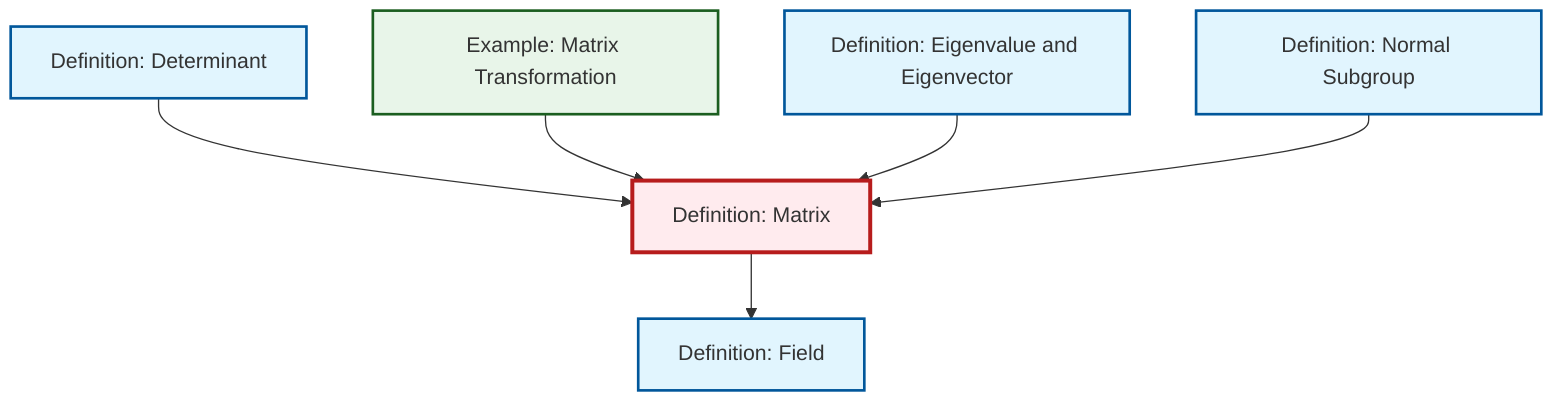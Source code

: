 graph TD
    classDef definition fill:#e1f5fe,stroke:#01579b,stroke-width:2px
    classDef theorem fill:#f3e5f5,stroke:#4a148c,stroke-width:2px
    classDef axiom fill:#fff3e0,stroke:#e65100,stroke-width:2px
    classDef example fill:#e8f5e9,stroke:#1b5e20,stroke-width:2px
    classDef current fill:#ffebee,stroke:#b71c1c,stroke-width:3px
    ex-matrix-transformation["Example: Matrix Transformation"]:::example
    def-matrix["Definition: Matrix"]:::definition
    def-field["Definition: Field"]:::definition
    def-determinant["Definition: Determinant"]:::definition
    def-eigenvalue-eigenvector["Definition: Eigenvalue and Eigenvector"]:::definition
    def-normal-subgroup["Definition: Normal Subgroup"]:::definition
    def-determinant --> def-matrix
    def-matrix --> def-field
    ex-matrix-transformation --> def-matrix
    def-eigenvalue-eigenvector --> def-matrix
    def-normal-subgroup --> def-matrix
    class def-matrix current
